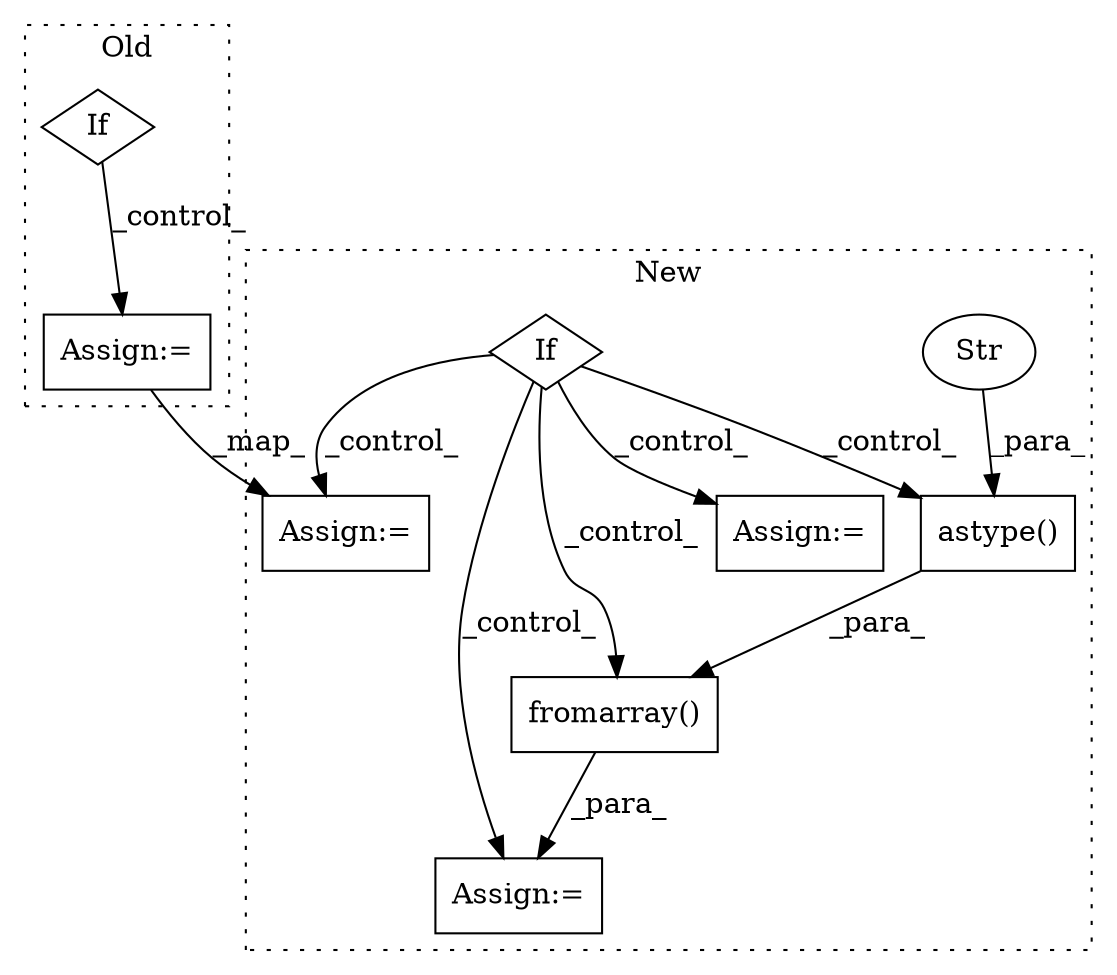 digraph G {
subgraph cluster0 {
1 [label="If" a="96" s="1226" l="3" shape="diamond"];
7 [label="Assign:=" a="68" s="1359" l="3" shape="box"];
label = "Old";
style="dotted";
}
subgraph cluster1 {
2 [label="fromarray()" a="75" s="1841,1888" l="16,1" shape="box"];
3 [label="Assign:=" a="68" s="1838" l="3" shape="box"];
4 [label="If" a="96" s="1386" l="3" shape="diamond"];
5 [label="astype()" a="75" s="1857,1887" l="23,1" shape="box"];
6 [label="Str" a="66" s="1880" l="7" shape="ellipse"];
8 [label="Assign:=" a="68" s="1789" l="3" shape="box"];
9 [label="Assign:=" a="68" s="1458" l="3" shape="box"];
label = "New";
style="dotted";
}
1 -> 7 [label="_control_"];
2 -> 3 [label="_para_"];
4 -> 5 [label="_control_"];
4 -> 2 [label="_control_"];
4 -> 8 [label="_control_"];
4 -> 9 [label="_control_"];
4 -> 3 [label="_control_"];
5 -> 2 [label="_para_"];
6 -> 5 [label="_para_"];
7 -> 8 [label="_map_"];
}